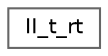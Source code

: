 digraph "Graphical Class Hierarchy"
{
 // LATEX_PDF_SIZE
  bgcolor="transparent";
  edge [fontname=Helvetica,fontsize=10,labelfontname=Helvetica,labelfontsize=10];
  node [fontname=Helvetica,fontsize=10,shape=box,height=0.2,width=0.4];
  rankdir="LR";
  Node0 [id="Node000000",label="II_t_rt",height=0.2,width=0.4,color="grey40", fillcolor="white", style="filled",URL="$structII__t__rt.html",tooltip=" "];
}
